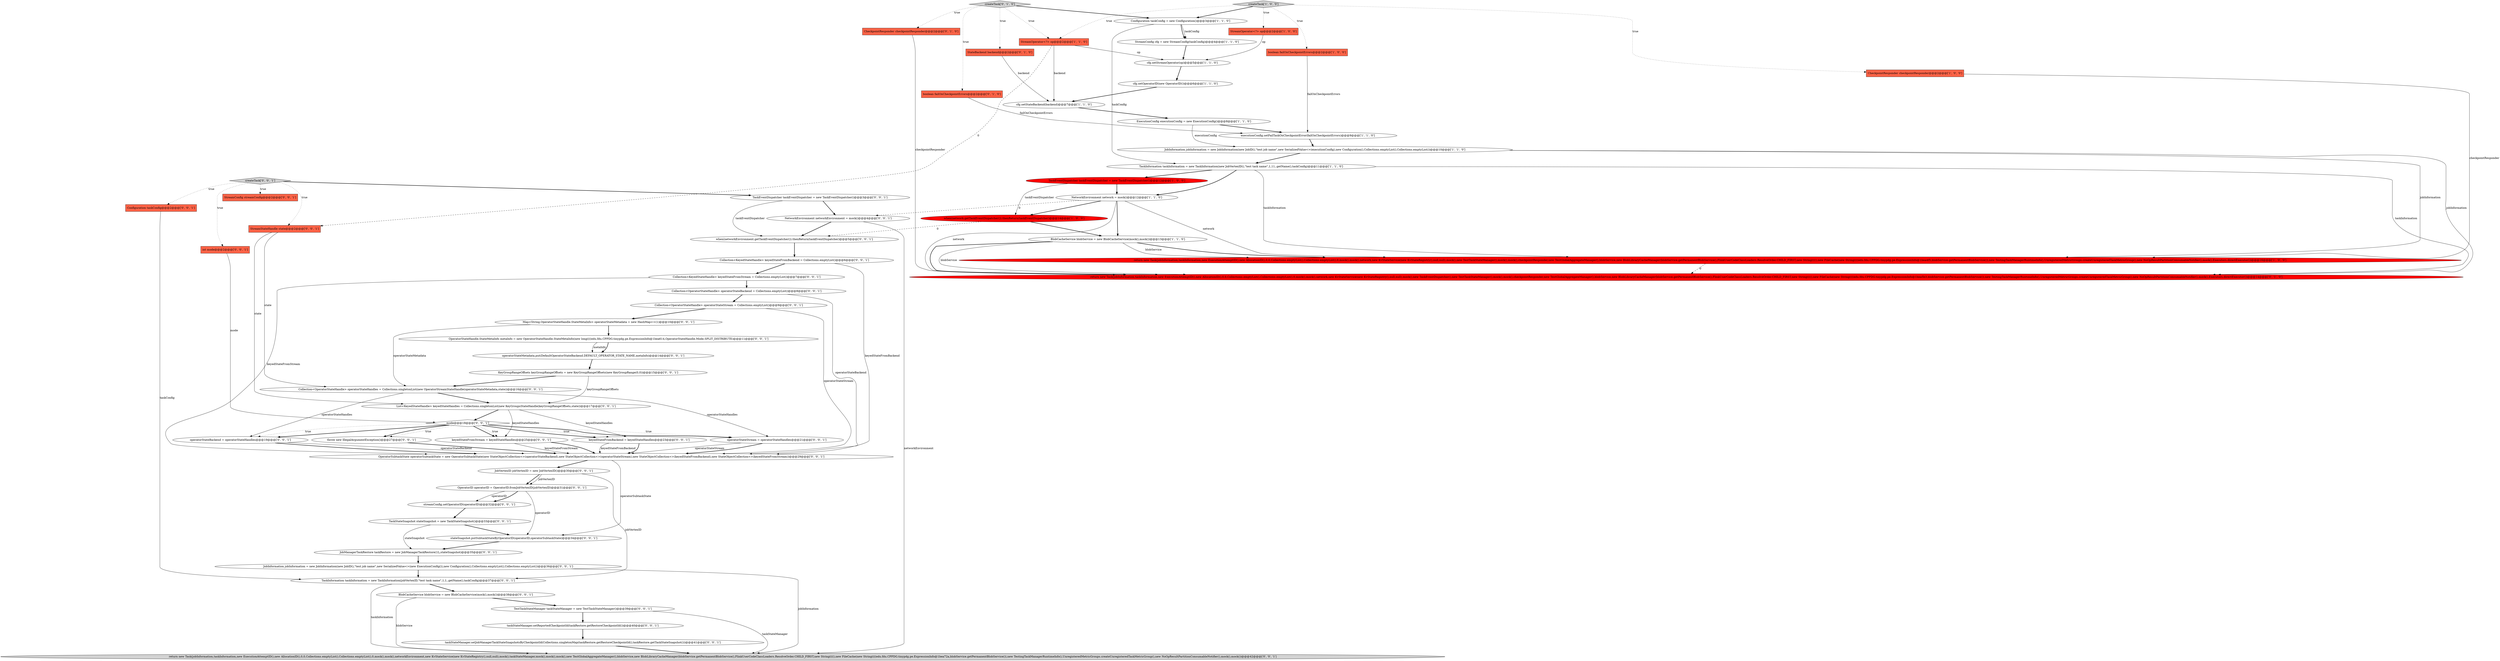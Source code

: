 digraph {
40 [style = filled, label = "JobInformation jobInformation = new JobInformation(new JobID(),\"test job name\",new SerializedValue<>(new ExecutionConfig()),new Configuration(),Collections.emptyList(),Collections.emptyList())@@@36@@@['0', '0', '1']", fillcolor = white, shape = ellipse image = "AAA0AAABBB3BBB"];
48 [style = filled, label = "TaskEventDispatcher taskEventDispatcher = new TaskEventDispatcher()@@@3@@@['0', '0', '1']", fillcolor = white, shape = ellipse image = "AAA0AAABBB3BBB"];
57 [style = filled, label = "return new Task(jobInformation,taskInformation,new ExecutionAttemptID(),new AllocationID(),0,0,Collections.emptyList(),Collections.emptyList(),0,mock(),mock(),networkEnvironment,new KvStateService(new KvStateRegistry(),null,null),mock(),taskStateManager,mock(),mock(),mock(),new TestGlobalAggregateManager(),blobService,new BlobLibraryCacheManager(blobService.getPermanentBlobService(),FlinkUserCodeClassLoaders.ResolveOrder.CHILD_FIRST,new String((((),new FileCache(new String((((edu.fdu.CPPDG.tinypdg.pe.ExpressionInfo@1bea72a,blobService.getPermanentBlobService()),new TestingTaskManagerRuntimeInfo(),UnregisteredMetricGroups.createUnregisteredTaskMetricGroup(),new NoOpResultPartitionConsumableNotifier(),mock(),mock())@@@42@@@['0', '0', '1']", fillcolor = lightgray, shape = ellipse image = "AAA0AAABBB3BBB"];
16 [style = filled, label = "ExecutionConfig executionConfig = new ExecutionConfig()@@@8@@@['1', '1', '0']", fillcolor = white, shape = ellipse image = "AAA0AAABBB1BBB"];
6 [style = filled, label = "return new Task(jobInformation,taskInformation,new ExecutionAttemptID(),new AllocationID(),0,0,Collections.emptyList(),Collections.emptyList(),0,mock(),mock(),network,new KvStateService(new KvStateRegistry(),null,null),mock(),new TestTaskStateManager(),mock(),mock(),checkpointResponder,new TestGlobalAggregateManager(),blobService,new BlobLibraryCacheManager(blobService.getPermanentBlobService(),FlinkUserCodeClassLoaders.ResolveOrder.CHILD_FIRST,new String((((),new FileCache(new String((((edu.fdu.CPPDG.tinypdg.pe.ExpressionInfo@1bea4f5,blobService.getPermanentBlobService()),new TestingTaskManagerRuntimeInfo(),UnregisteredMetricGroups.createUnregisteredTaskMetricGroup(),new NoOpResultPartitionConsumableNotifier(),mock(),Executors.directExecutor())@@@16@@@['1', '0', '0']", fillcolor = red, shape = ellipse image = "AAA1AAABBB1BBB"];
19 [style = filled, label = "CheckpointResponder checkpointResponder@@@2@@@['0', '1', '0']", fillcolor = tomato, shape = box image = "AAA0AAABBB2BBB"];
37 [style = filled, label = "keyedStateFromBackend = keyedStateHandles@@@23@@@['0', '0', '1']", fillcolor = white, shape = ellipse image = "AAA0AAABBB3BBB"];
35 [style = filled, label = "Collection<OperatorStateHandle> operatorStateBackend = Collections.emptyList()@@@8@@@['0', '0', '1']", fillcolor = white, shape = ellipse image = "AAA0AAABBB3BBB"];
17 [style = filled, label = "createTask['1', '0', '0']", fillcolor = lightgray, shape = diamond image = "AAA0AAABBB1BBB"];
36 [style = filled, label = "OperatorID operatorID = OperatorID.fromJobVertexID(jobVertexID)@@@31@@@['0', '0', '1']", fillcolor = white, shape = ellipse image = "AAA0AAABBB3BBB"];
60 [style = filled, label = "taskStateManager.setJobManagerTaskStateSnapshotsByCheckpointId(Collections.singletonMap(taskRestore.getRestoreCheckpointId(),taskRestore.getTaskStateSnapshot()))@@@41@@@['0', '0', '1']", fillcolor = white, shape = ellipse image = "AAA0AAABBB3BBB"];
43 [style = filled, label = "TaskStateSnapshot stateSnapshot = new TaskStateSnapshot()@@@33@@@['0', '0', '1']", fillcolor = white, shape = ellipse image = "AAA0AAABBB3BBB"];
49 [style = filled, label = "Configuration taskConfig@@@2@@@['0', '0', '1']", fillcolor = tomato, shape = box image = "AAA0AAABBB3BBB"];
31 [style = filled, label = "StreamConfig streamConfig@@@2@@@['0', '0', '1']", fillcolor = tomato, shape = box image = "AAA0AAABBB3BBB"];
50 [style = filled, label = "createTask['0', '0', '1']", fillcolor = lightgray, shape = diamond image = "AAA0AAABBB3BBB"];
4 [style = filled, label = "cfg.setStreamOperator(op)@@@5@@@['1', '1', '0']", fillcolor = white, shape = ellipse image = "AAA0AAABBB1BBB"];
34 [style = filled, label = "NetworkEnvironment networkEnvironment = mock()@@@4@@@['0', '0', '1']", fillcolor = white, shape = ellipse image = "AAA0AAABBB3BBB"];
1 [style = filled, label = "NetworkEnvironment network = mock()@@@12@@@['1', '1', '0']", fillcolor = white, shape = ellipse image = "AAA0AAABBB1BBB"];
11 [style = filled, label = "Configuration taskConfig = new Configuration()@@@3@@@['1', '1', '0']", fillcolor = white, shape = ellipse image = "AAA0AAABBB1BBB"];
12 [style = filled, label = "boolean failOnCheckpointErrors@@@2@@@['1', '0', '0']", fillcolor = tomato, shape = box image = "AAA0AAABBB1BBB"];
2 [style = filled, label = "executionConfig.setFailTaskOnCheckpointError(failOnCheckpointErrors)@@@9@@@['1', '1', '0']", fillcolor = white, shape = ellipse image = "AAA0AAABBB1BBB"];
25 [style = filled, label = "stateSnapshot.putSubtaskStateByOperatorID(operatorID,operatorSubtaskState)@@@34@@@['0', '0', '1']", fillcolor = white, shape = ellipse image = "AAA0AAABBB3BBB"];
15 [style = filled, label = "cfg.setOperatorID(new OperatorID())@@@6@@@['1', '1', '0']", fillcolor = white, shape = ellipse image = "AAA0AAABBB1BBB"];
20 [style = filled, label = "return new Task(jobInformation,taskInformation,new ExecutionAttemptID(),new AllocationID(),0,0,Collections.emptyList(),Collections.emptyList(),0,mock(),mock(),network,new KvStateService(new KvStateRegistry(),null,null),mock(),new TaskEventDispatcher(),new TestTaskStateManager(),mock(),mock(),checkpointResponder,new TestGlobalAggregateManager(),blobService,new BlobLibraryCacheManager(blobService.getPermanentBlobService(),FlinkUserCodeClassLoaders.ResolveOrder.CHILD_FIRST,new String((((),new FileCache(new String((((edu.fdu.CPPDG.tinypdg.pe.ExpressionInfo@1bea5b3,blobService.getPermanentBlobService()),new TestingTaskManagerRuntimeInfo(),UnregisteredMetricGroups.createUnregisteredTaskMetricGroup(),new NoOpResultPartitionConsumableNotifier(),mock(),Executors.directExecutor())@@@14@@@['0', '1', '0']", fillcolor = red, shape = ellipse image = "AAA1AAABBB2BBB"];
38 [style = filled, label = "taskStateManager.setReportedCheckpointId(taskRestore.getRestoreCheckpointId())@@@40@@@['0', '0', '1']", fillcolor = white, shape = ellipse image = "AAA0AAABBB3BBB"];
45 [style = filled, label = "Collection<KeyedStateHandle> keyedStateFromBackend = Collections.emptyList()@@@6@@@['0', '0', '1']", fillcolor = white, shape = ellipse image = "AAA0AAABBB3BBB"];
33 [style = filled, label = "KeyGroupRangeOffsets keyGroupRangeOffsets = new KeyGroupRangeOffsets(new KeyGroupRange(0,0))@@@15@@@['0', '0', '1']", fillcolor = white, shape = ellipse image = "AAA0AAABBB3BBB"];
58 [style = filled, label = "Map<String,OperatorStateHandle.StateMetaInfo> operatorStateMetadata = new HashMap<>(1)@@@10@@@['0', '0', '1']", fillcolor = white, shape = ellipse image = "AAA0AAABBB3BBB"];
5 [style = filled, label = "TaskEventDispatcher taskEventDispatcher = new TaskEventDispatcher()@@@12@@@['1', '0', '0']", fillcolor = red, shape = ellipse image = "AAA1AAABBB1BBB"];
23 [style = filled, label = "createTask['0', '1', '0']", fillcolor = lightgray, shape = diamond image = "AAA0AAABBB2BBB"];
44 [style = filled, label = "int mode@@@2@@@['0', '0', '1']", fillcolor = tomato, shape = box image = "AAA0AAABBB3BBB"];
0 [style = filled, label = "JobInformation jobInformation = new JobInformation(new JobID(),\"test job name\",new SerializedValue<>(executionConfig),new Configuration(),Collections.emptyList(),Collections.emptyList())@@@10@@@['1', '1', '0']", fillcolor = white, shape = ellipse image = "AAA0AAABBB1BBB"];
8 [style = filled, label = "BlobCacheService blobService = new BlobCacheService(mock(),mock())@@@13@@@['1', '1', '0']", fillcolor = white, shape = ellipse image = "AAA0AAABBB1BBB"];
41 [style = filled, label = "BlobCacheService blobService = new BlobCacheService(mock(),mock())@@@38@@@['0', '0', '1']", fillcolor = white, shape = ellipse image = "AAA0AAABBB3BBB"];
27 [style = filled, label = "OperatorSubtaskState operatorSubtaskState = new OperatorSubtaskState(new StateObjectCollection<>(operatorStateBackend),new StateObjectCollection<>(operatorStateStream),new StateObjectCollection<>(keyedStateFromBackend),new StateObjectCollection<>(keyedStateFromStream))@@@29@@@['0', '0', '1']", fillcolor = white, shape = ellipse image = "AAA0AAABBB3BBB"];
52 [style = filled, label = "mode@@@18@@@['0', '0', '1']", fillcolor = white, shape = diamond image = "AAA0AAABBB3BBB"];
53 [style = filled, label = "TestTaskStateManager taskStateManager = new TestTaskStateManager()@@@39@@@['0', '0', '1']", fillcolor = white, shape = ellipse image = "AAA0AAABBB3BBB"];
61 [style = filled, label = "Collection<OperatorStateHandle> operatorStateHandles = Collections.singletonList(new OperatorStreamStateHandle(operatorStateMetadata,state))@@@16@@@['0', '0', '1']", fillcolor = white, shape = ellipse image = "AAA0AAABBB3BBB"];
7 [style = filled, label = "when(network.getTaskEventDispatcher()).thenReturn(taskEventDispatcher)@@@14@@@['1', '0', '0']", fillcolor = red, shape = ellipse image = "AAA1AAABBB1BBB"];
9 [style = filled, label = "TaskInformation taskInformation = new TaskInformation(new JobVertexID(),\"test task name\",1,11,.getName(),taskConfig)@@@11@@@['1', '1', '0']", fillcolor = white, shape = ellipse image = "AAA0AAABBB1BBB"];
18 [style = filled, label = "StreamConfig cfg = new StreamConfig(taskConfig)@@@4@@@['1', '1', '0']", fillcolor = white, shape = ellipse image = "AAA0AAABBB1BBB"];
47 [style = filled, label = "JobVertexID jobVertexID = new JobVertexID()@@@30@@@['0', '0', '1']", fillcolor = white, shape = ellipse image = "AAA0AAABBB3BBB"];
39 [style = filled, label = "operatorStateBackend = operatorStateHandles@@@19@@@['0', '0', '1']", fillcolor = white, shape = ellipse image = "AAA0AAABBB3BBB"];
22 [style = filled, label = "boolean failOnCheckpointErrors@@@2@@@['0', '1', '0']", fillcolor = tomato, shape = box image = "AAA0AAABBB2BBB"];
56 [style = filled, label = "JobManagerTaskRestore taskRestore = new JobManagerTaskRestore(1L,stateSnapshot)@@@35@@@['0', '0', '1']", fillcolor = white, shape = ellipse image = "AAA0AAABBB3BBB"];
29 [style = filled, label = "operatorStateStream = operatorStateHandles@@@21@@@['0', '0', '1']", fillcolor = white, shape = ellipse image = "AAA0AAABBB3BBB"];
51 [style = filled, label = "StreamStateHandle state@@@2@@@['0', '0', '1']", fillcolor = tomato, shape = box image = "AAA0AAABBB3BBB"];
13 [style = filled, label = "cfg.setStateBackend(backend)@@@7@@@['1', '1', '0']", fillcolor = white, shape = ellipse image = "AAA0AAABBB1BBB"];
30 [style = filled, label = "throw new IllegalArgumentException()@@@27@@@['0', '0', '1']", fillcolor = white, shape = ellipse image = "AAA0AAABBB3BBB"];
28 [style = filled, label = "Collection<KeyedStateHandle> keyedStateFromStream = Collections.emptyList()@@@7@@@['0', '0', '1']", fillcolor = white, shape = ellipse image = "AAA0AAABBB3BBB"];
32 [style = filled, label = "when(networkEnvironment.getTaskEventDispatcher()).thenReturn(taskEventDispatcher)@@@5@@@['0', '0', '1']", fillcolor = white, shape = ellipse image = "AAA0AAABBB3BBB"];
55 [style = filled, label = "List<KeyedStateHandle> keyedStateHandles = Collections.singletonList(new KeyGroupsStateHandle(keyGroupRangeOffsets,state))@@@17@@@['0', '0', '1']", fillcolor = white, shape = ellipse image = "AAA0AAABBB3BBB"];
24 [style = filled, label = "TaskInformation taskInformation = new TaskInformation(jobVertexID,\"test task name\",1,1,.getName(),taskConfig)@@@37@@@['0', '0', '1']", fillcolor = white, shape = ellipse image = "AAA0AAABBB3BBB"];
14 [style = filled, label = "StreamOperator<?> op@@@2@@@['1', '1', '0']", fillcolor = tomato, shape = box image = "AAA0AAABBB1BBB"];
42 [style = filled, label = "operatorStateMetadata.put(DefaultOperatorStateBackend.DEFAULT_OPERATOR_STATE_NAME,metaInfo)@@@14@@@['0', '0', '1']", fillcolor = white, shape = ellipse image = "AAA0AAABBB3BBB"];
46 [style = filled, label = "Collection<OperatorStateHandle> operatorStateStream = Collections.emptyList()@@@9@@@['0', '0', '1']", fillcolor = white, shape = ellipse image = "AAA0AAABBB3BBB"];
26 [style = filled, label = "streamConfig.setOperatorID(operatorID)@@@32@@@['0', '0', '1']", fillcolor = white, shape = ellipse image = "AAA0AAABBB3BBB"];
54 [style = filled, label = "OperatorStateHandle.StateMetaInfo metaInfo = new OperatorStateHandle.StateMetaInfo(new long((((edu.fdu.CPPDG.tinypdg.pe.ExpressionInfo@1bea614,OperatorStateHandle.Mode.SPLIT_DISTRIBUTE)@@@11@@@['0', '0', '1']", fillcolor = white, shape = ellipse image = "AAA0AAABBB3BBB"];
21 [style = filled, label = "StateBackend backend@@@2@@@['0', '1', '0']", fillcolor = tomato, shape = box image = "AAA0AAABBB2BBB"];
59 [style = filled, label = "keyedStateFromStream = keyedStateHandles@@@25@@@['0', '0', '1']", fillcolor = white, shape = ellipse image = "AAA0AAABBB3BBB"];
3 [style = filled, label = "StreamOperator<?> op@@@2@@@['1', '0', '0']", fillcolor = tomato, shape = box image = "AAA0AAABBB1BBB"];
10 [style = filled, label = "CheckpointResponder checkpointResponder@@@2@@@['1', '0', '0']", fillcolor = tomato, shape = box image = "AAA0AAABBB1BBB"];
37->27 [style = bold, label=""];
45->27 [style = solid, label="keyedStateFromBackend"];
23->22 [style = dotted, label="true"];
43->56 [style = solid, label="stateSnapshot"];
4->15 [style = bold, label=""];
17->14 [style = dotted, label="true"];
52->37 [style = dotted, label="true"];
34->57 [style = solid, label="networkEnvironment"];
41->57 [style = solid, label="blobService"];
8->6 [style = bold, label=""];
52->59 [style = bold, label=""];
46->27 [style = solid, label="operatorStateStream"];
7->8 [style = bold, label=""];
49->24 [style = solid, label="taskConfig"];
8->20 [style = bold, label=""];
48->32 [style = solid, label="taskEventDispatcher"];
55->59 [style = solid, label="keyedStateHandles"];
9->5 [style = bold, label=""];
52->29 [style = dotted, label="true"];
52->30 [style = dotted, label="true"];
40->24 [style = bold, label=""];
34->32 [style = bold, label=""];
39->27 [style = solid, label="operatorStateBackend"];
53->38 [style = bold, label=""];
36->25 [style = solid, label="operatorID"];
48->34 [style = bold, label=""];
11->9 [style = solid, label="taskConfig"];
36->26 [style = solid, label="operatorID"];
61->39 [style = solid, label="operatorStateHandles"];
14->13 [style = solid, label="backend"];
55->37 [style = solid, label="keyedStateHandles"];
15->13 [style = bold, label=""];
19->20 [style = solid, label="checkpointResponder"];
6->20 [style = dashed, label="0"];
0->6 [style = solid, label="jobInformation"];
9->6 [style = solid, label="taskInformation"];
52->37 [style = bold, label=""];
1->34 [style = dashed, label="0"];
30->27 [style = bold, label=""];
50->44 [style = dotted, label="true"];
23->21 [style = dotted, label="true"];
53->57 [style = solid, label="taskStateManager"];
50->51 [style = dotted, label="true"];
26->43 [style = bold, label=""];
22->2 [style = solid, label="failOnCheckpointErrors"];
27->25 [style = solid, label="operatorSubtaskState"];
54->42 [style = solid, label="metaInfo"];
23->19 [style = dotted, label="true"];
0->20 [style = solid, label="jobInformation"];
44->52 [style = solid, label="mode"];
52->59 [style = dotted, label="true"];
13->16 [style = bold, label=""];
58->54 [style = bold, label=""];
11->18 [style = bold, label=""];
17->3 [style = dotted, label="true"];
28->27 [style = solid, label="keyedStateFromStream"];
51->61 [style = solid, label="state"];
41->53 [style = bold, label=""];
5->1 [style = bold, label=""];
61->55 [style = bold, label=""];
28->35 [style = bold, label=""];
29->27 [style = bold, label=""];
60->57 [style = bold, label=""];
23->14 [style = dotted, label="true"];
3->4 [style = solid, label="op"];
18->4 [style = bold, label=""];
47->24 [style = solid, label="jobVertexID"];
59->27 [style = solid, label="keyedStateFromStream"];
27->47 [style = bold, label=""];
9->1 [style = bold, label=""];
56->40 [style = bold, label=""];
37->27 [style = solid, label="keyedStateFromBackend"];
47->36 [style = bold, label=""];
50->49 [style = dotted, label="true"];
52->39 [style = dotted, label="true"];
59->27 [style = bold, label=""];
1->8 [style = bold, label=""];
12->2 [style = solid, label="failOnCheckpointErrors"];
1->20 [style = solid, label="network"];
16->0 [style = solid, label="executionConfig"];
58->61 [style = solid, label="operatorStateMetadata"];
1->6 [style = solid, label="network"];
50->48 [style = bold, label=""];
1->7 [style = bold, label=""];
24->41 [style = bold, label=""];
54->42 [style = bold, label=""];
21->13 [style = solid, label="backend"];
2->0 [style = bold, label=""];
17->12 [style = dotted, label="true"];
24->57 [style = solid, label="taskInformation"];
51->55 [style = solid, label="state"];
40->57 [style = solid, label="jobInformation"];
7->32 [style = dashed, label="0"];
55->52 [style = bold, label=""];
23->11 [style = bold, label=""];
33->61 [style = bold, label=""];
32->45 [style = bold, label=""];
11->18 [style = solid, label="taskConfig"];
8->20 [style = solid, label="blobService"];
5->7 [style = solid, label="taskEventDispatcher"];
47->36 [style = solid, label="jobVertexID"];
0->9 [style = bold, label=""];
52->39 [style = bold, label=""];
8->6 [style = solid, label="blobService"];
25->56 [style = bold, label=""];
14->51 [style = dashed, label="0"];
42->33 [style = bold, label=""];
9->20 [style = solid, label="taskInformation"];
46->58 [style = bold, label=""];
36->26 [style = bold, label=""];
45->28 [style = bold, label=""];
16->2 [style = bold, label=""];
39->27 [style = bold, label=""];
38->60 [style = bold, label=""];
17->10 [style = dotted, label="true"];
50->31 [style = dotted, label="true"];
61->29 [style = solid, label="operatorStateHandles"];
35->27 [style = solid, label="operatorStateBackend"];
10->6 [style = solid, label="checkpointResponder"];
52->29 [style = bold, label=""];
29->27 [style = solid, label="operatorStateStream"];
14->4 [style = solid, label="op"];
43->25 [style = bold, label=""];
33->55 [style = solid, label="keyGroupRangeOffsets"];
52->30 [style = bold, label=""];
17->11 [style = bold, label=""];
35->46 [style = bold, label=""];
}
